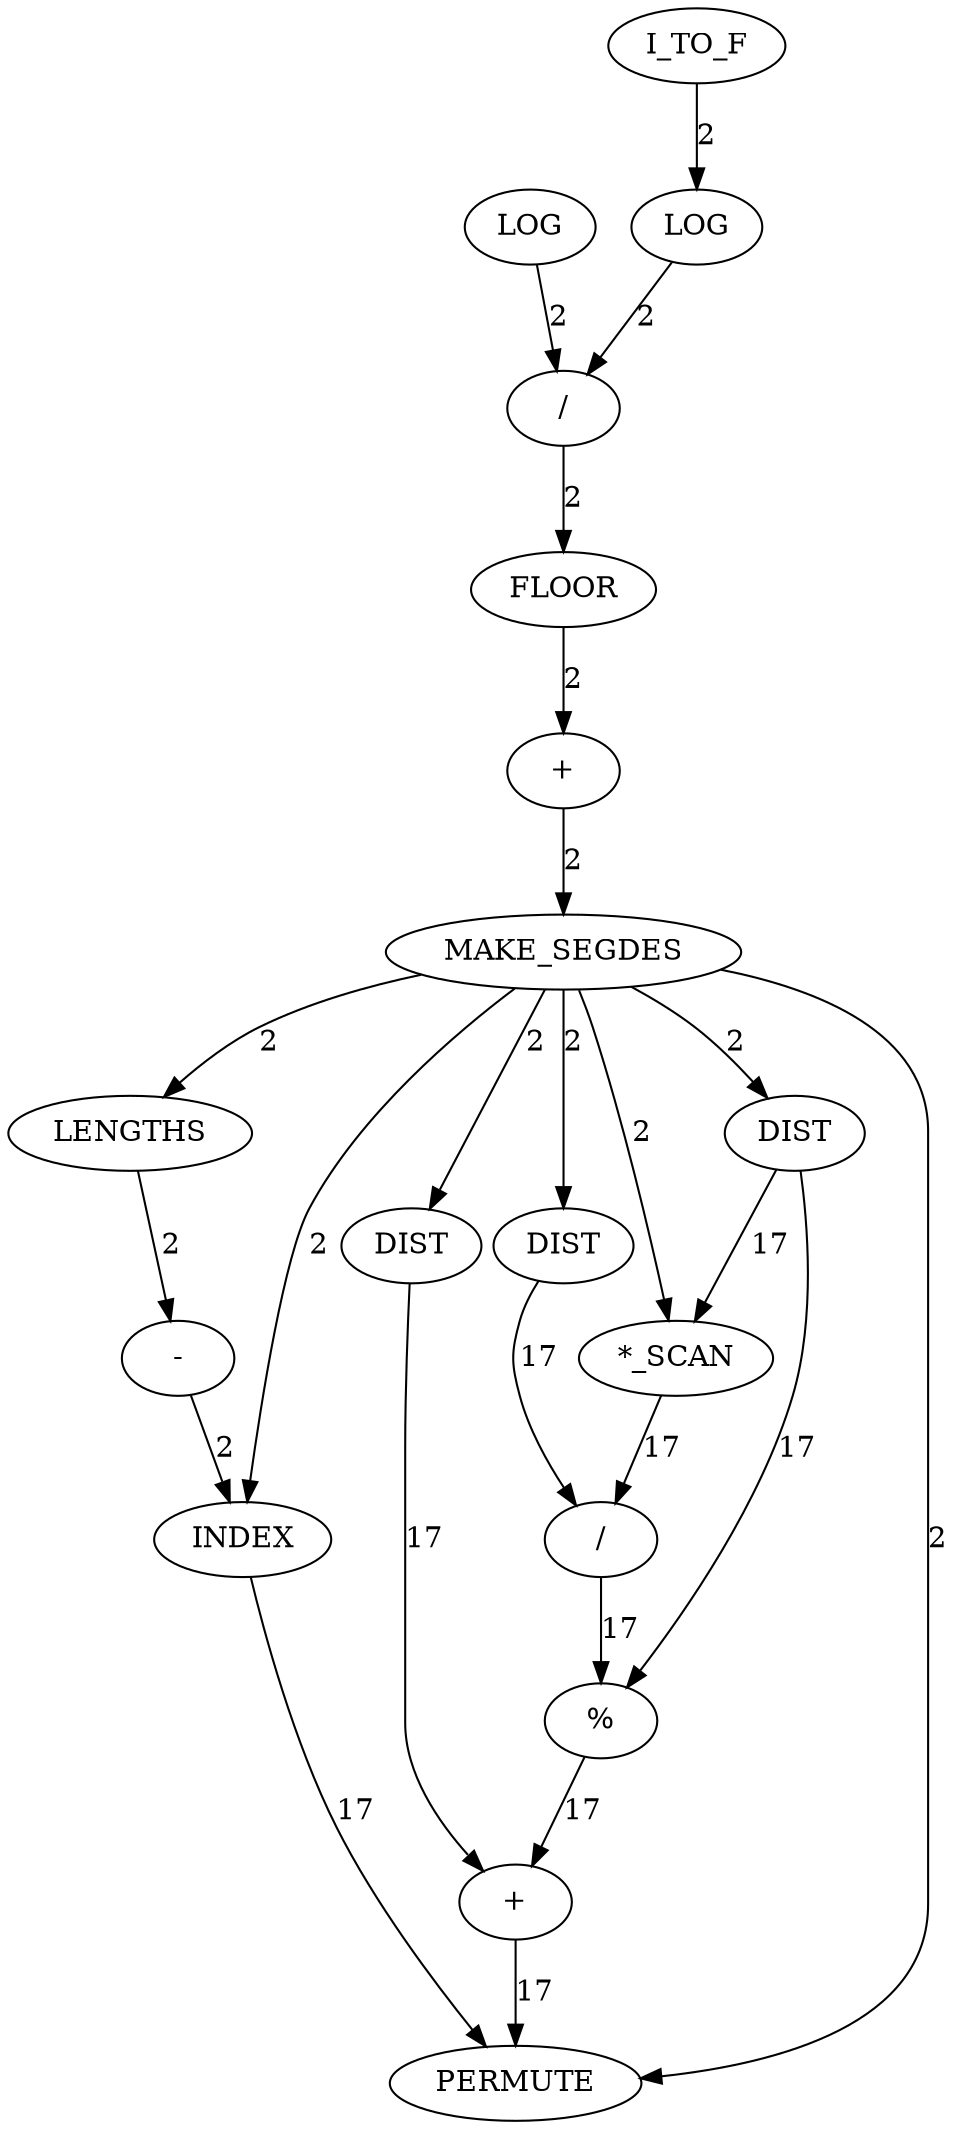 digraph {
	maximal_independent_set_large_grid_INST_3485 [label=FLOOR cost=602]
	maximal_independent_set_large_grid_INST_3484 [label="/" cost=1892]
	maximal_independent_set_large_grid_INST_3539 [label="-" cost=559]
	maximal_independent_set_large_grid_INST_3509 [label=DIST cost=86]
	maximal_independent_set_large_grid_INST_3476 [label=I_TO_F cost=989]
	maximal_independent_set_large_grid_INST_3489 [label=MAKE_SEGDES cost=129]
	maximal_independent_set_large_grid_INST_3517 [label="/" cost=1978]
	maximal_independent_set_large_grid_INST_3547 [label=INDEX cost=2924]
	maximal_independent_set_large_grid_INST_3531 [label="+" cost=172]
	maximal_independent_set_large_grid_INST_3502 [label=DIST cost=44]
	maximal_independent_set_large_grid_INST_3481 [label=LOG cost=215]
	maximal_independent_set_large_grid_INST_3479 [label=LOG cost=46268]
	maximal_independent_set_large_grid_INST_3495 [label=DIST cost=1032]
	maximal_independent_set_large_grid_INST_3497 [label="*_SCAN" cost=2838]
	maximal_independent_set_large_grid_INST_3528 [label="%" cost=559]
	maximal_independent_set_large_grid_INST_3537 [label=LENGTHS cost=129]
	maximal_independent_set_large_grid_INST_3555 [label=PERMUTE cost=1032]
	maximal_independent_set_large_grid_INST_3486 [label="+" cost=602]
	maximal_independent_set_large_grid_INST_3485 -> maximal_independent_set_large_grid_INST_3486 [label=2 cost=2]
	maximal_independent_set_large_grid_INST_3484 -> maximal_independent_set_large_grid_INST_3485 [label=2 cost=2]
	maximal_independent_set_large_grid_INST_3539 -> maximal_independent_set_large_grid_INST_3547 [label=2 cost=2]
	maximal_independent_set_large_grid_INST_3509 -> maximal_independent_set_large_grid_INST_3531 [label=17 cost=17]
	maximal_independent_set_large_grid_INST_3476 -> maximal_independent_set_large_grid_INST_3479 [label=2 cost=2]
	maximal_independent_set_large_grid_INST_3489 -> maximal_independent_set_large_grid_INST_3495 [label=2 cost=2]
	maximal_independent_set_large_grid_INST_3489 -> maximal_independent_set_large_grid_INST_3497 [label=2 cost=2]
	maximal_independent_set_large_grid_INST_3489 -> maximal_independent_set_large_grid_INST_3502 [label=2 cost=2]
	maximal_independent_set_large_grid_INST_3489 -> maximal_independent_set_large_grid_INST_3509 [label=2 cost=2]
	maximal_independent_set_large_grid_INST_3489 -> maximal_independent_set_large_grid_INST_3537 [label=2 cost=2]
	maximal_independent_set_large_grid_INST_3489 -> maximal_independent_set_large_grid_INST_3547 [label=2 cost=2]
	maximal_independent_set_large_grid_INST_3489 -> maximal_independent_set_large_grid_INST_3555 [label=2 cost=2]
	maximal_independent_set_large_grid_INST_3517 -> maximal_independent_set_large_grid_INST_3528 [label=17 cost=17]
	maximal_independent_set_large_grid_INST_3547 -> maximal_independent_set_large_grid_INST_3555 [label=17 cost=17]
	maximal_independent_set_large_grid_INST_3531 -> maximal_independent_set_large_grid_INST_3555 [label=17 cost=17]
	maximal_independent_set_large_grid_INST_3502 -> maximal_independent_set_large_grid_INST_3517 [label=17 cost=17]
	maximal_independent_set_large_grid_INST_3481 -> maximal_independent_set_large_grid_INST_3484 [label=2 cost=2]
	maximal_independent_set_large_grid_INST_3479 -> maximal_independent_set_large_grid_INST_3484 [label=2 cost=2]
	maximal_independent_set_large_grid_INST_3495 -> maximal_independent_set_large_grid_INST_3497 [label=17 cost=17]
	maximal_independent_set_large_grid_INST_3495 -> maximal_independent_set_large_grid_INST_3528 [label=17 cost=17]
	maximal_independent_set_large_grid_INST_3497 -> maximal_independent_set_large_grid_INST_3517 [label=17 cost=17]
	maximal_independent_set_large_grid_INST_3528 -> maximal_independent_set_large_grid_INST_3531 [label=17 cost=17]
	maximal_independent_set_large_grid_INST_3537 -> maximal_independent_set_large_grid_INST_3539 [label=2 cost=2]
	maximal_independent_set_large_grid_INST_3486 -> maximal_independent_set_large_grid_INST_3489 [label=2 cost=2]
}
